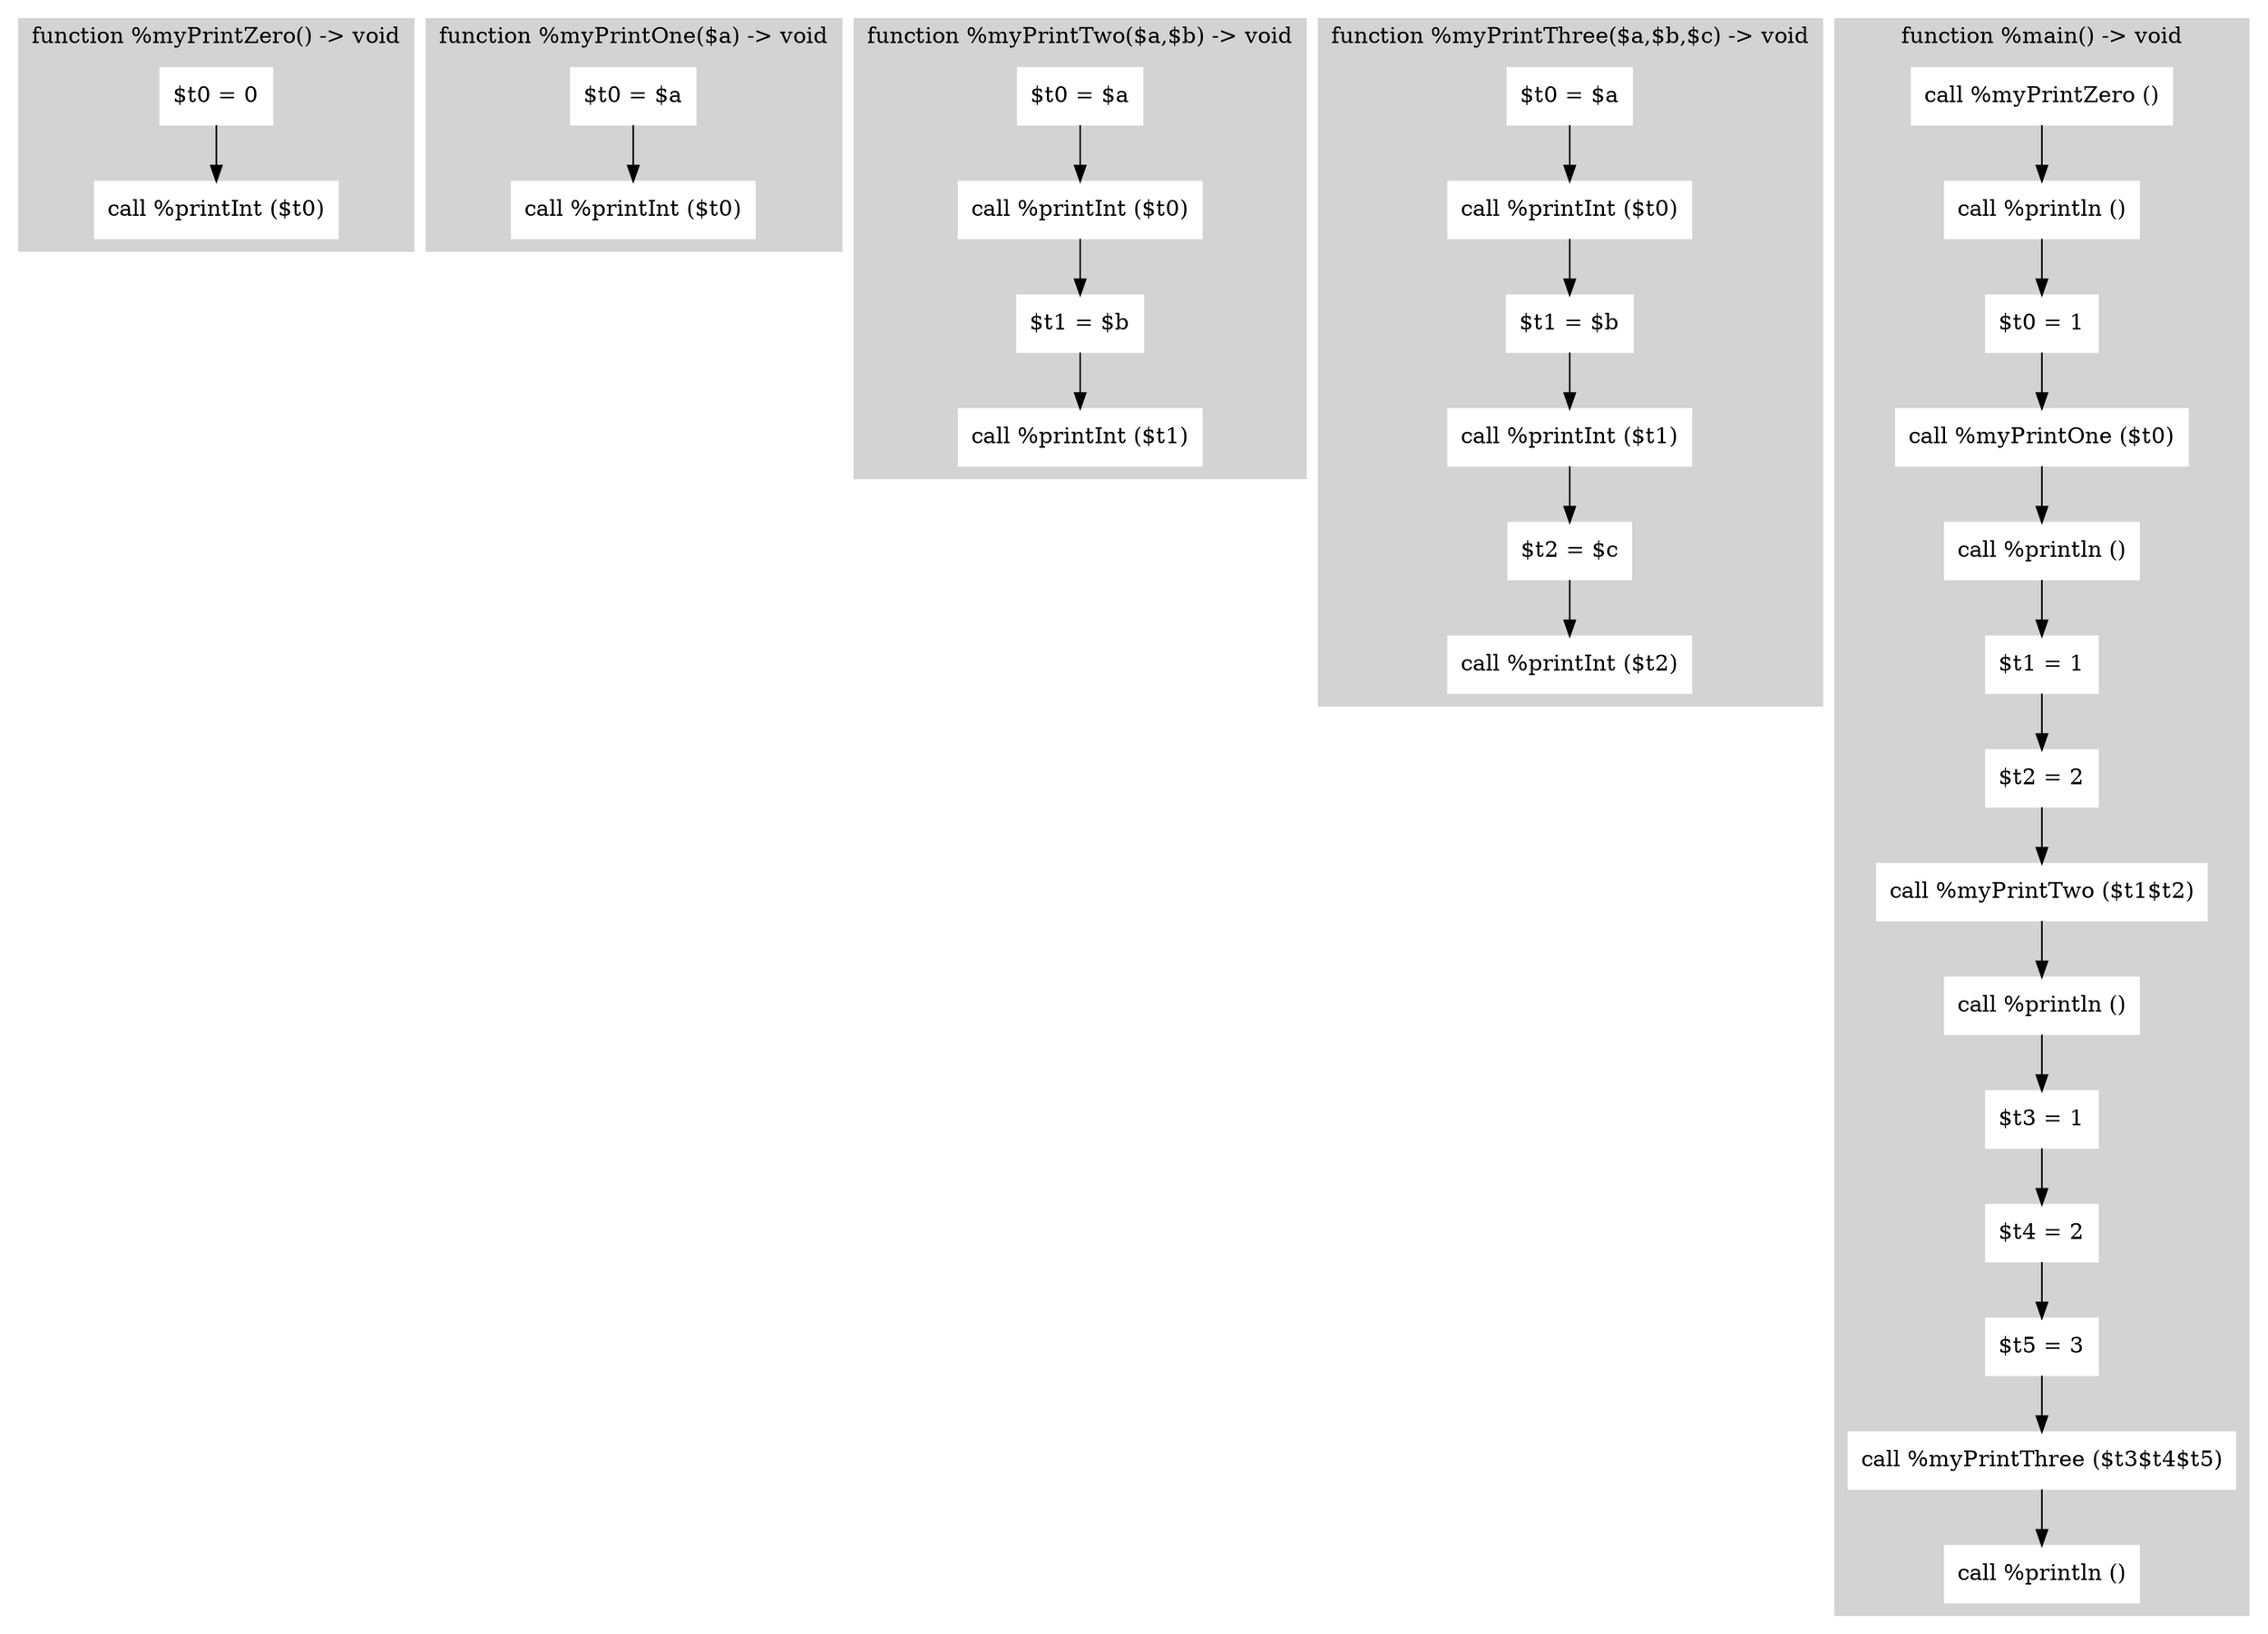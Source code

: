 digraph Program {
  node [shape=rectangle]; 

  subgraph cluster_myPrintZero {
    style=filled;color=lightgrey;node [style=filled, color=white];
    label="function %myPrintZero() -> void";
    myPrintZero_n0 [label="$t0 = 0"];
    myPrintZero_n0 -> myPrintZero_n1;
    myPrintZero_n1 [label="call %printInt ($t0)"];
  }


  subgraph cluster_myPrintOne {
    style=filled;color=lightgrey;node [style=filled, color=white];
    label="function %myPrintOne($a) -> void";
    myPrintOne_n0 [label="$t0 = $a"];
    myPrintOne_n0 -> myPrintOne_n1;
    myPrintOne_n1 [label="call %printInt ($t0)"];
  }


  subgraph cluster_myPrintTwo {
    style=filled;color=lightgrey;node [style=filled, color=white];
    label="function %myPrintTwo($a,$b) -> void";
    myPrintTwo_n0 [label="$t0 = $a"];
    myPrintTwo_n0 -> myPrintTwo_n1;
    myPrintTwo_n1 [label="call %printInt ($t0)"];
    myPrintTwo_n1 -> myPrintTwo_n2;
    myPrintTwo_n2 [label="$t1 = $b"];
    myPrintTwo_n2 -> myPrintTwo_n3;
    myPrintTwo_n3 [label="call %printInt ($t1)"];
  }


  subgraph cluster_myPrintThree {
    style=filled;color=lightgrey;node [style=filled, color=white];
    label="function %myPrintThree($a,$b,$c) -> void";
    myPrintThree_n0 [label="$t0 = $a"];
    myPrintThree_n0 -> myPrintThree_n1;
    myPrintThree_n1 [label="call %printInt ($t0)"];
    myPrintThree_n1 -> myPrintThree_n2;
    myPrintThree_n2 [label="$t1 = $b"];
    myPrintThree_n2 -> myPrintThree_n3;
    myPrintThree_n3 [label="call %printInt ($t1)"];
    myPrintThree_n3 -> myPrintThree_n4;
    myPrintThree_n4 [label="$t2 = $c"];
    myPrintThree_n4 -> myPrintThree_n5;
    myPrintThree_n5 [label="call %printInt ($t2)"];
  }


  subgraph cluster_main {
    style=filled;color=lightgrey;node [style=filled, color=white];
    label="function %main() -> void";
    main_n0 [label="call %myPrintZero ()"];
    main_n0 -> main_n1;
    main_n1 [label="call %println ()"];
    main_n1 -> main_n2;
    main_n2 [label="$t0 = 1"];
    main_n2 -> main_n3;
    main_n3 [label="call %myPrintOne ($t0)"];
    main_n3 -> main_n4;
    main_n4 [label="call %println ()"];
    main_n4 -> main_n5;
    main_n5 [label="$t1 = 1"];
    main_n5 -> main_n6;
    main_n6 [label="$t2 = 2"];
    main_n6 -> main_n7;
    main_n7 [label="call %myPrintTwo ($t1$t2)"];
    main_n7 -> main_n8;
    main_n8 [label="call %println ()"];
    main_n8 -> main_n9;
    main_n9 [label="$t3 = 1"];
    main_n9 -> main_n10;
    main_n10 [label="$t4 = 2"];
    main_n10 -> main_n11;
    main_n11 [label="$t5 = 3"];
    main_n11 -> main_n12;
    main_n12 [label="call %myPrintThree ($t3$t4$t5)"];
    main_n12 -> main_n13;
    main_n13 [label="call %println ()"];
  }

}
